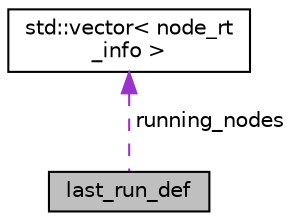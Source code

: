 digraph "last_run_def"
{
  edge [fontname="Helvetica",fontsize="10",labelfontname="Helvetica",labelfontsize="10"];
  node [fontname="Helvetica",fontsize="10",shape=record];
  Node1 [label="last_run_def",height=0.2,width=0.4,color="black", fillcolor="grey75", style="filled", fontcolor="black"];
  Node2 -> Node1 [dir="back",color="darkorchid3",fontsize="10",style="dashed",label=" running_nodes" ];
  Node2 [label="std::vector\< node_rt\l_info \>",height=0.2,width=0.4,color="black", fillcolor="white", style="filled",URL="$classstd_1_1vector.html"];
}
